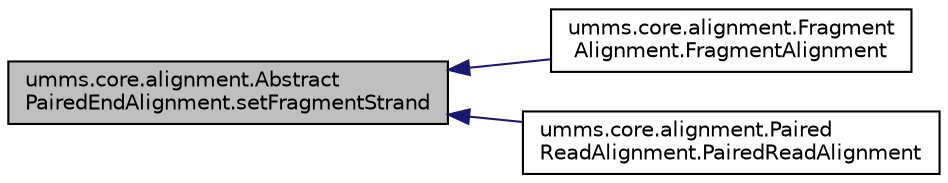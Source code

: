 digraph "umms.core.alignment.AbstractPairedEndAlignment.setFragmentStrand"
{
  edge [fontname="Helvetica",fontsize="10",labelfontname="Helvetica",labelfontsize="10"];
  node [fontname="Helvetica",fontsize="10",shape=record];
  rankdir="LR";
  Node1 [label="umms.core.alignment.Abstract\lPairedEndAlignment.setFragmentStrand",height=0.2,width=0.4,color="black", fillcolor="grey75", style="filled" fontcolor="black"];
  Node1 -> Node2 [dir="back",color="midnightblue",fontsize="10",style="solid",fontname="Helvetica"];
  Node2 [label="umms.core.alignment.Fragment\lAlignment.FragmentAlignment",height=0.2,width=0.4,color="black", fillcolor="white", style="filled",URL="$classumms_1_1core_1_1alignment_1_1_fragment_alignment.html#a21910a9455f7de2888d3b3ee09f2676f"];
  Node1 -> Node3 [dir="back",color="midnightblue",fontsize="10",style="solid",fontname="Helvetica"];
  Node3 [label="umms.core.alignment.Paired\lReadAlignment.PairedReadAlignment",height=0.2,width=0.4,color="black", fillcolor="white", style="filled",URL="$classumms_1_1core_1_1alignment_1_1_paired_read_alignment.html#a6609a3c5287be9f501817f0971ede078"];
}
